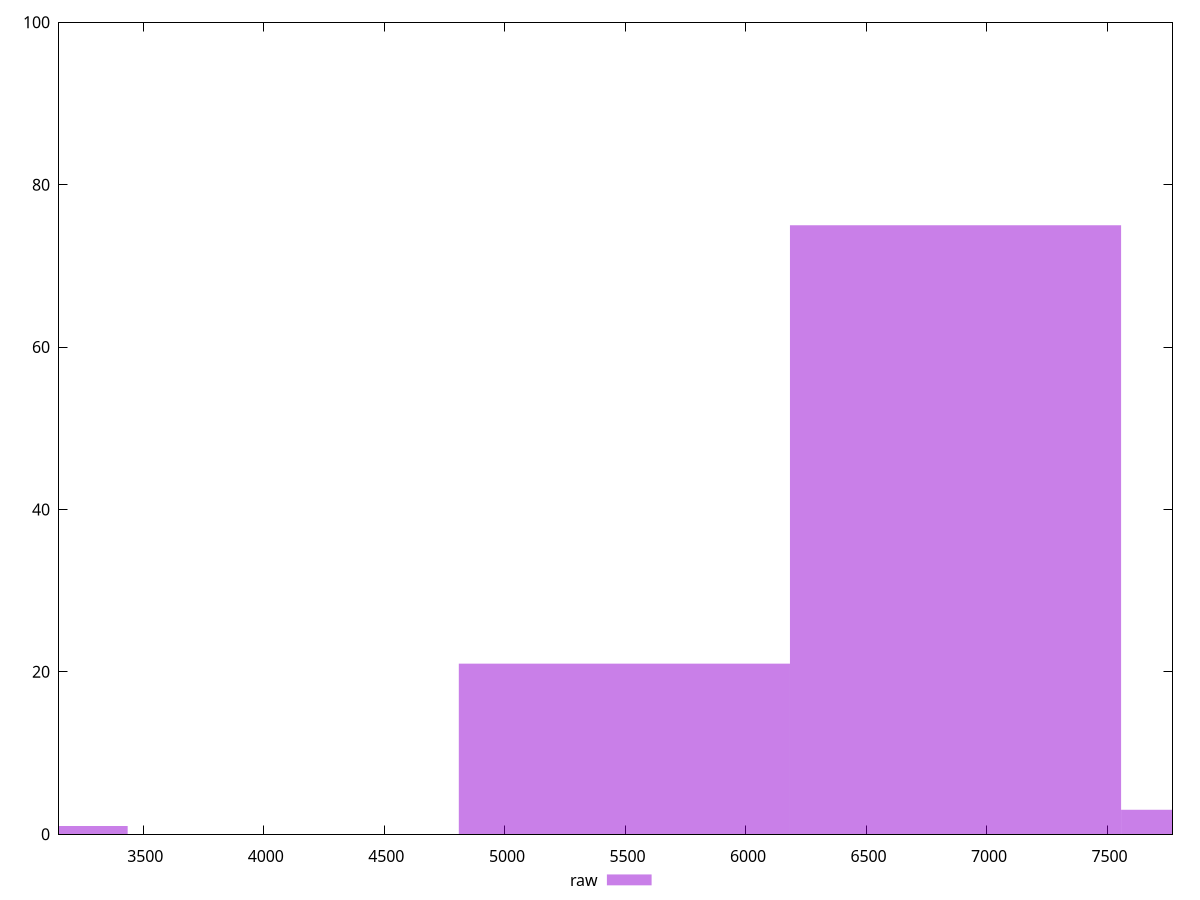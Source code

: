 reset

$raw <<EOF
6869.785372924366 75
8243.74244750924 3
5495.828298339493 21
2747.9141491697465 1
EOF

set key outside below
set boxwidth 1373.9570745848732
set xrange [3150:7770]
set yrange [0:100]
set trange [0:100]
set style fill transparent solid 0.5 noborder
set terminal svg size 640, 490 enhanced background rgb 'white'
set output "reprap/unused-javascript/samples/pages+cached+noexternal+nomedia/raw/histogram.svg"

plot $raw title "raw" with boxes

reset
